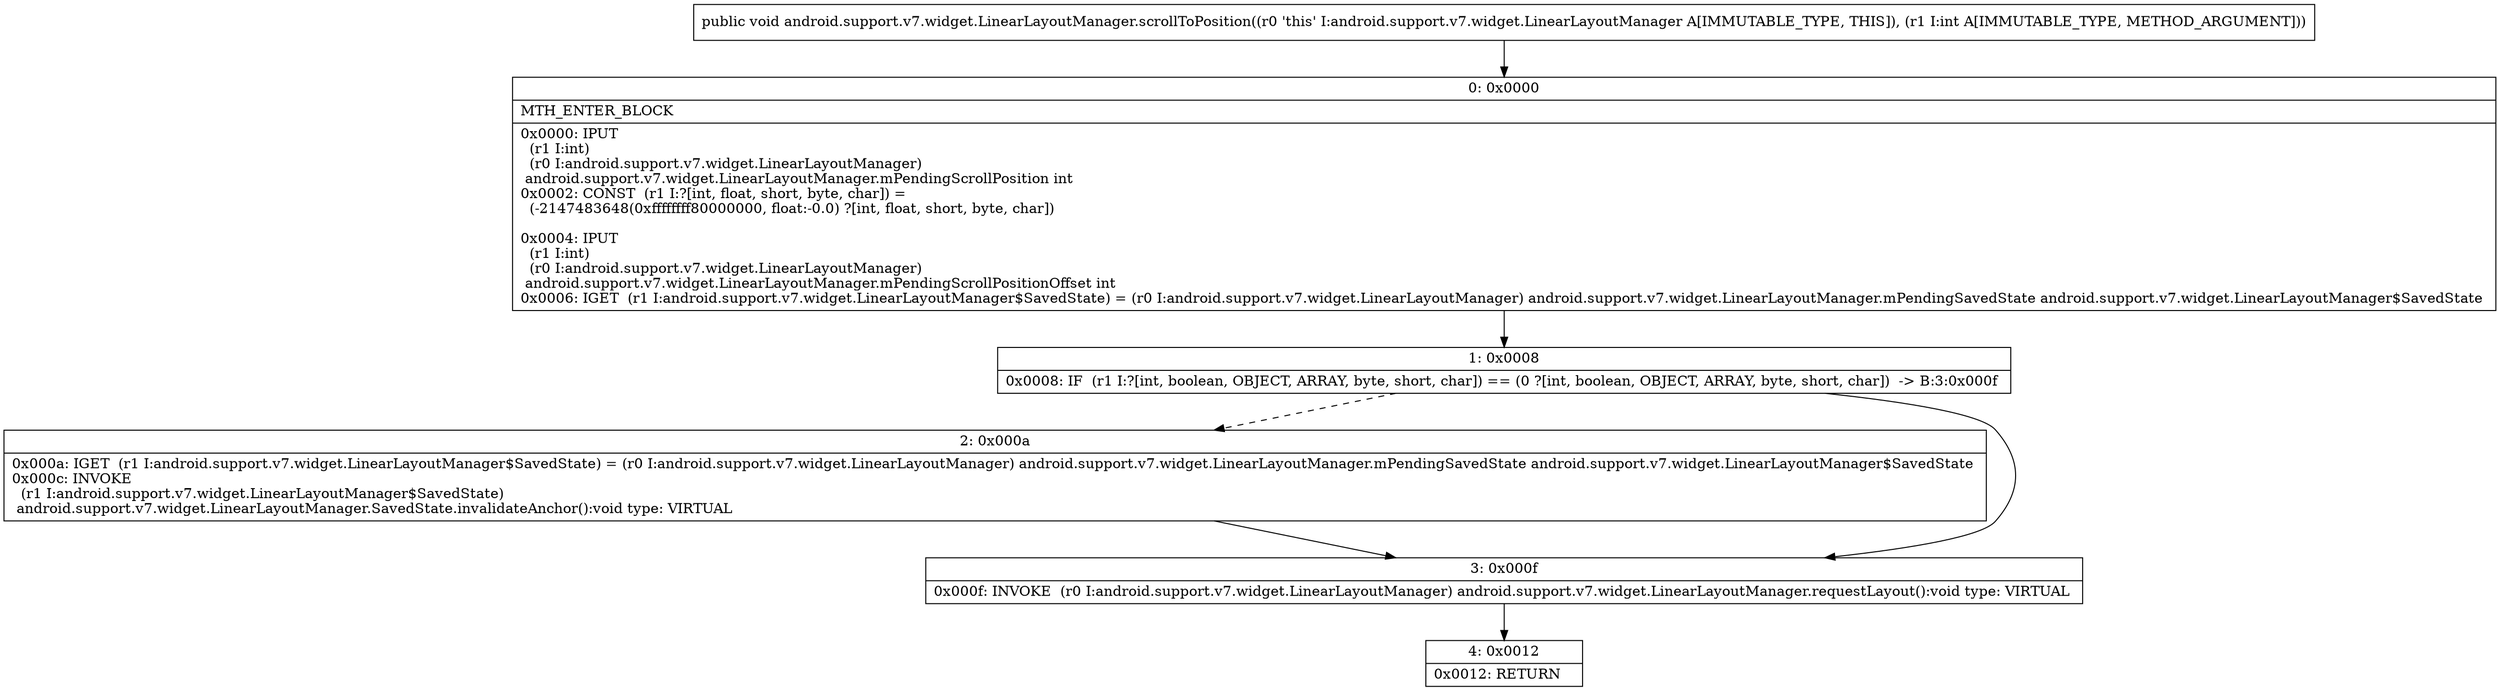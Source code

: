 digraph "CFG forandroid.support.v7.widget.LinearLayoutManager.scrollToPosition(I)V" {
Node_0 [shape=record,label="{0\:\ 0x0000|MTH_ENTER_BLOCK\l|0x0000: IPUT  \l  (r1 I:int)\l  (r0 I:android.support.v7.widget.LinearLayoutManager)\l android.support.v7.widget.LinearLayoutManager.mPendingScrollPosition int \l0x0002: CONST  (r1 I:?[int, float, short, byte, char]) = \l  (\-2147483648(0xffffffff80000000, float:\-0.0) ?[int, float, short, byte, char])\l \l0x0004: IPUT  \l  (r1 I:int)\l  (r0 I:android.support.v7.widget.LinearLayoutManager)\l android.support.v7.widget.LinearLayoutManager.mPendingScrollPositionOffset int \l0x0006: IGET  (r1 I:android.support.v7.widget.LinearLayoutManager$SavedState) = (r0 I:android.support.v7.widget.LinearLayoutManager) android.support.v7.widget.LinearLayoutManager.mPendingSavedState android.support.v7.widget.LinearLayoutManager$SavedState \l}"];
Node_1 [shape=record,label="{1\:\ 0x0008|0x0008: IF  (r1 I:?[int, boolean, OBJECT, ARRAY, byte, short, char]) == (0 ?[int, boolean, OBJECT, ARRAY, byte, short, char])  \-\> B:3:0x000f \l}"];
Node_2 [shape=record,label="{2\:\ 0x000a|0x000a: IGET  (r1 I:android.support.v7.widget.LinearLayoutManager$SavedState) = (r0 I:android.support.v7.widget.LinearLayoutManager) android.support.v7.widget.LinearLayoutManager.mPendingSavedState android.support.v7.widget.LinearLayoutManager$SavedState \l0x000c: INVOKE  \l  (r1 I:android.support.v7.widget.LinearLayoutManager$SavedState)\l android.support.v7.widget.LinearLayoutManager.SavedState.invalidateAnchor():void type: VIRTUAL \l}"];
Node_3 [shape=record,label="{3\:\ 0x000f|0x000f: INVOKE  (r0 I:android.support.v7.widget.LinearLayoutManager) android.support.v7.widget.LinearLayoutManager.requestLayout():void type: VIRTUAL \l}"];
Node_4 [shape=record,label="{4\:\ 0x0012|0x0012: RETURN   \l}"];
MethodNode[shape=record,label="{public void android.support.v7.widget.LinearLayoutManager.scrollToPosition((r0 'this' I:android.support.v7.widget.LinearLayoutManager A[IMMUTABLE_TYPE, THIS]), (r1 I:int A[IMMUTABLE_TYPE, METHOD_ARGUMENT])) }"];
MethodNode -> Node_0;
Node_0 -> Node_1;
Node_1 -> Node_2[style=dashed];
Node_1 -> Node_3;
Node_2 -> Node_3;
Node_3 -> Node_4;
}

